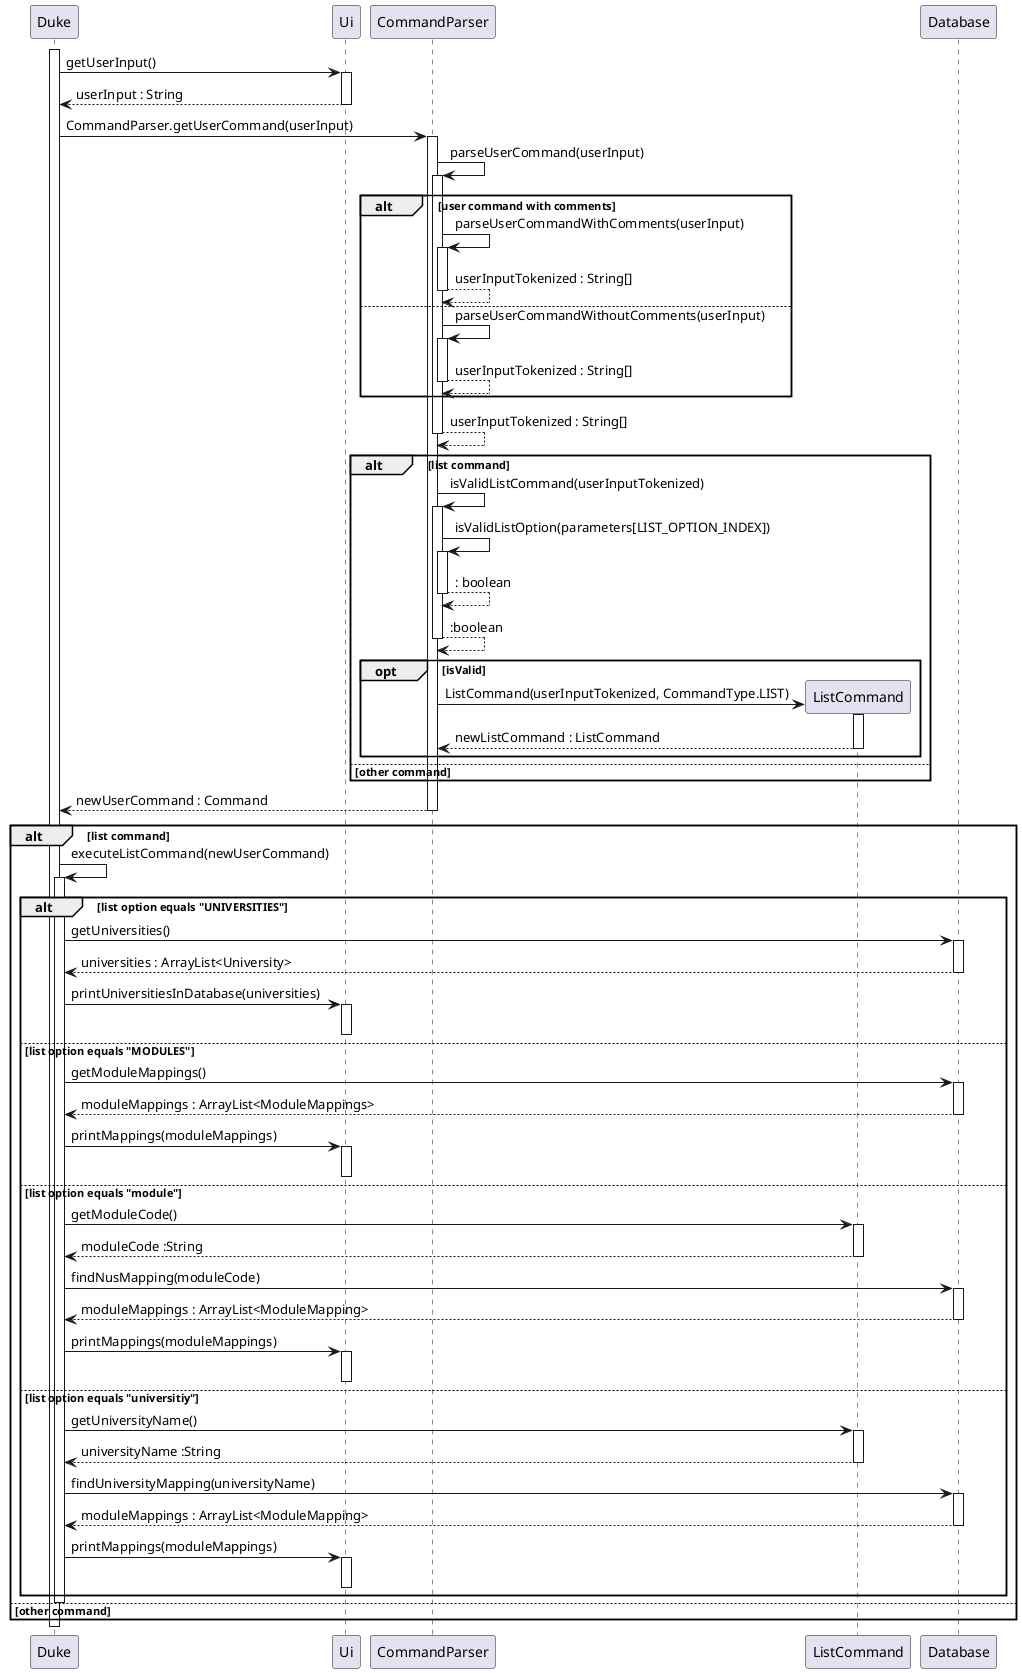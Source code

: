 @startuml

activate Duke

Duke -> Ui : getUserInput()
activate Ui
Ui --> Duke : userInput : String
deactivate Ui

Duke -> CommandParser : CommandParser.getUserCommand(userInput)
activate CommandParser

CommandParser -> CommandParser : parseUserCommand(userInput)
activate CommandParser

alt user command with comments
    CommandParser -> CommandParser : parseUserCommandWithComments(userInput)
    activate CommandParser

    CommandParser --> CommandParser : userInputTokenized : String[]
    deactivate CommandParser

else
    CommandParser -> CommandParser : parseUserCommandWithoutComments(userInput)
    activate CommandParser

    CommandParser --> CommandParser : userInputTokenized : String[]
    deactivate CommandParser 
end

CommandParser --> CommandParser : userInputTokenized : String[]
deactivate CommandParser

alt list command

    CommandParser -> CommandParser : isValidListCommand(userInputTokenized)
    activate CommandParser

    CommandParser -> CommandParser : isValidListOption(parameters[LIST_OPTION_INDEX])
    activate CommandParser
    CommandParser --> CommandParser : : boolean
    deactivate CommandParser

    CommandParser --> CommandParser : :boolean
    deactivate CommandParser

    opt isValid

        create ListCommand
        CommandParser -> ListCommand : ListCommand(userInputTokenized, CommandType.LIST)
        activate ListCommand
        ListCommand --> CommandParser : newListCommand : ListCommand
        deactivate ListCommand

    end

else other command

end

CommandParser --> Duke : newUserCommand : Command
deactivate CommandParser

alt list command

    Duke -> Duke : executeListCommand(newUserCommand)
    activate Duke

    alt list option equals "UNIVERSITIES"

        Duke -> Database : getUniversities()
        activate Database
        Database --> Duke : universities : ArrayList<University>
        deactivate Database

        Duke -> Ui : printUniversitiesInDatabase(universities)
        activate Ui
        deactivate Ui

    else list option equals "MODULES"

        Duke -> Database : getModuleMappings()
        activate Database
        Database --> Duke : moduleMappings : ArrayList<ModuleMappings>
        deactivate Database

        Duke -> Ui : printMappings(moduleMappings)
        activate Ui
        deactivate Ui

    else list option equals "module"

        Duke -> ListCommand : getModuleCode()
        activate ListCommand
        ListCommand --> Duke : moduleCode :String
        deactivate ListCommand
        
        Duke -> Database : findNusMapping(moduleCode)
        activate Database
        Database --> Duke : moduleMappings : ArrayList<ModuleMapping>
        deactivate Database

        Duke -> Ui : printMappings(moduleMappings)
        activate Ui
        deactivate Ui

    else list option equals "universitiy"

        Duke -> ListCommand : getUniversityName()
        activate ListCommand
        ListCommand --> Duke : universityName :String
        deactivate ListCommand
        
        Duke -> Database : findUniversityMapping(universityName)
        activate Database
        Database --> Duke : moduleMappings : ArrayList<ModuleMapping>
        deactivate Database

        Duke -> Ui : printMappings(moduleMappings)
        activate Ui
        deactivate Ui

    end

deactivate Duke
else other command
end
deactivate Duke

@enduml